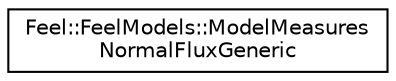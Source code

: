 digraph "Graphical Class Hierarchy"
{
 // LATEX_PDF_SIZE
  edge [fontname="Helvetica",fontsize="10",labelfontname="Helvetica",labelfontsize="10"];
  node [fontname="Helvetica",fontsize="10",shape=record];
  rankdir="LR";
  Node0 [label="Feel::FeelModels::ModelMeasures\lNormalFluxGeneric",height=0.2,width=0.4,color="black", fillcolor="white", style="filled",URL="$classFeel_1_1FeelModels_1_1ModelMeasuresNormalFluxGeneric.html",tooltip=" "];
}
